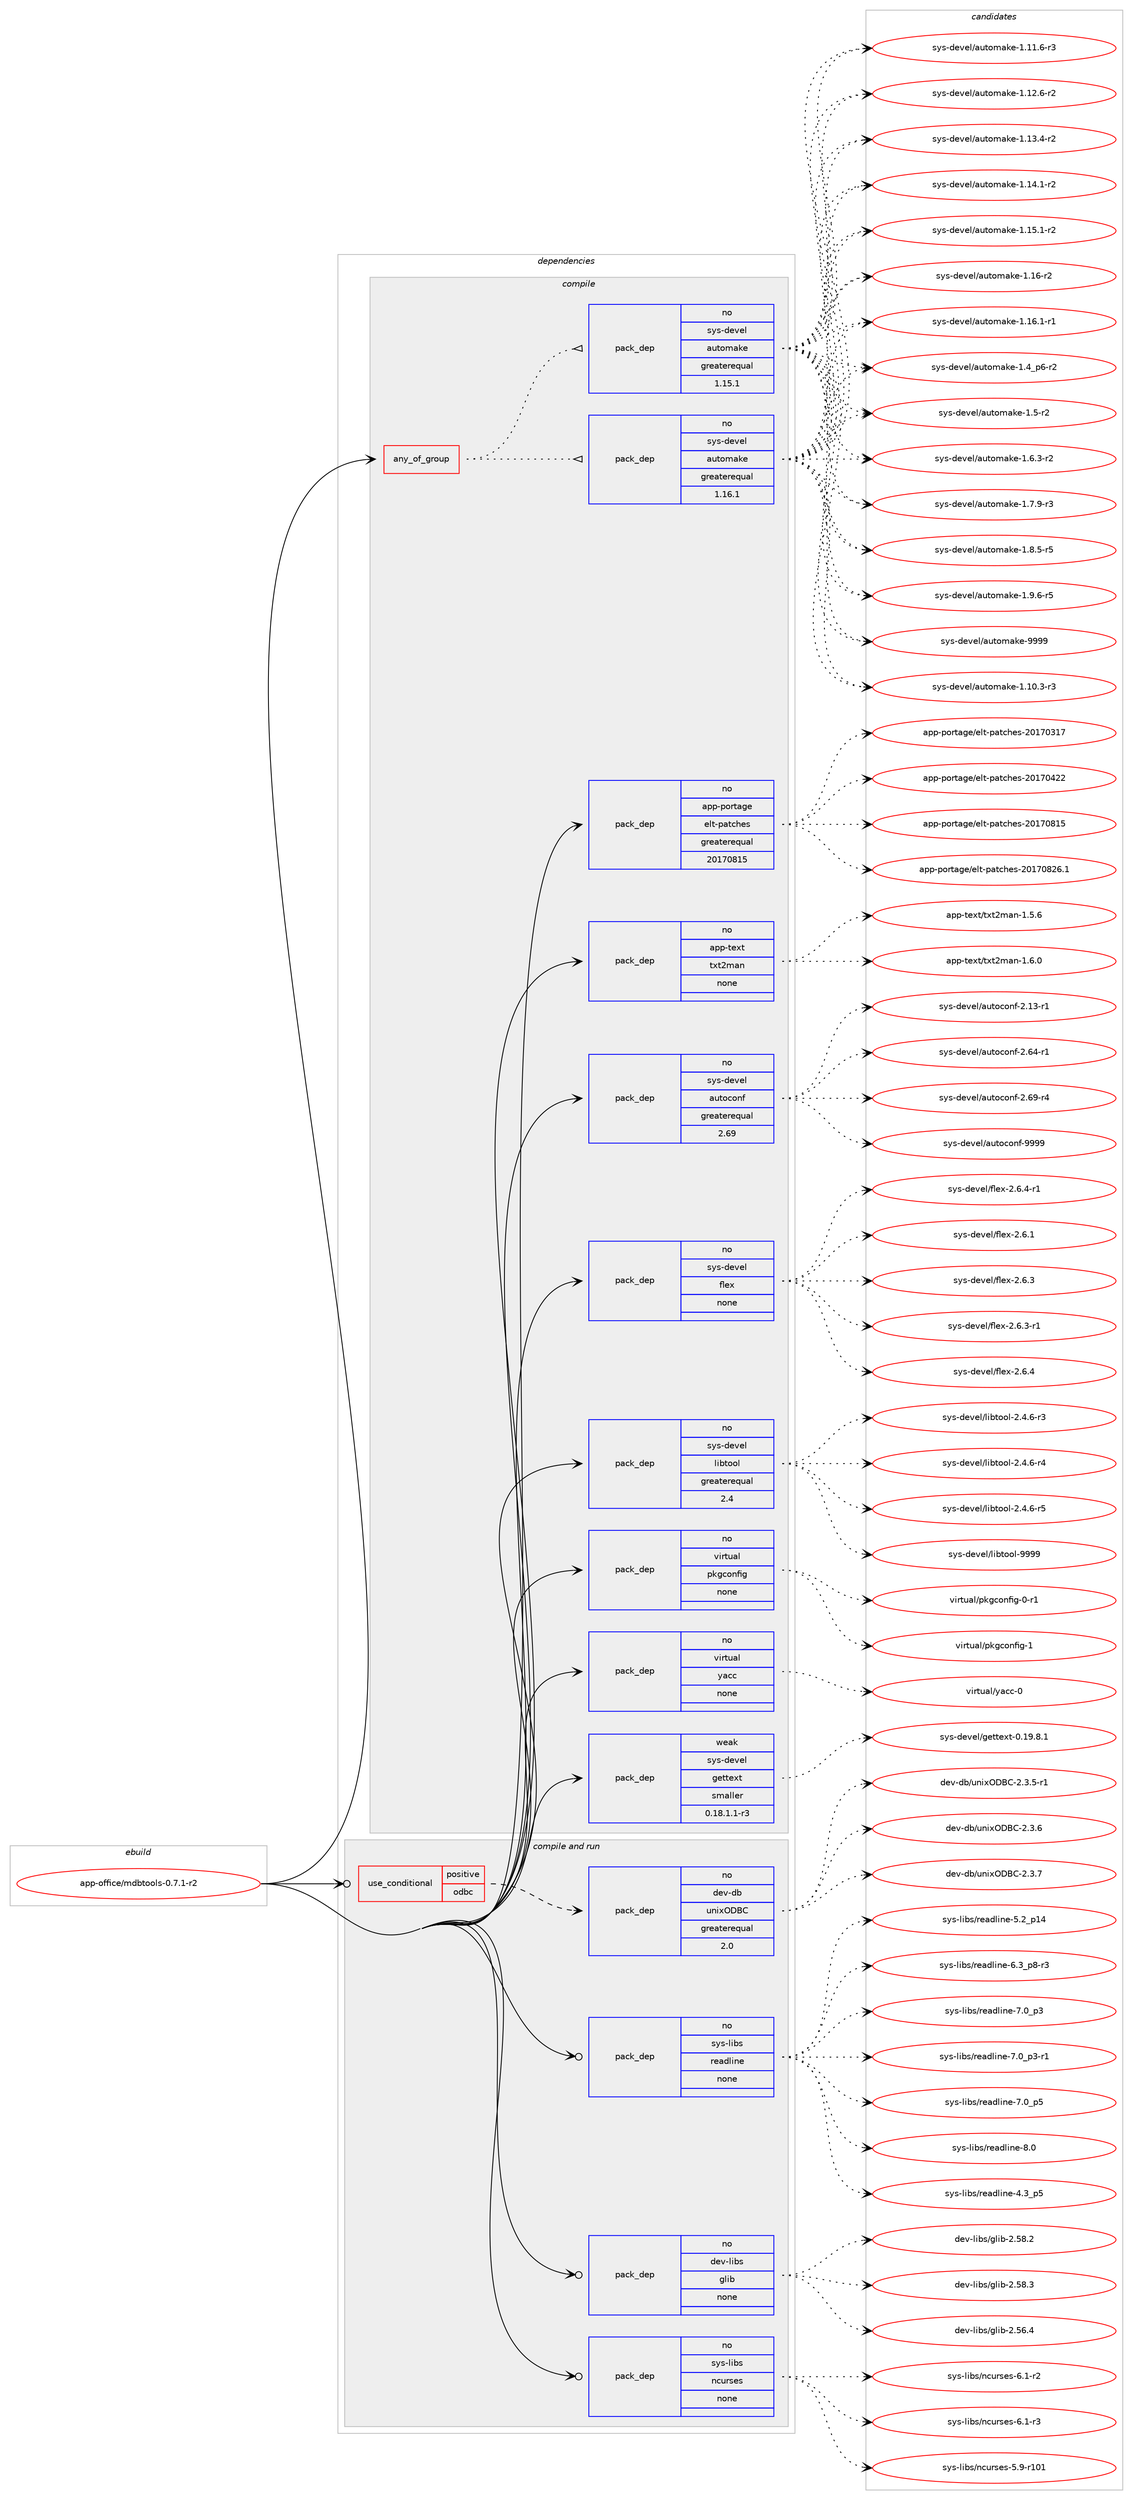 digraph prolog {

# *************
# Graph options
# *************

newrank=true;
concentrate=true;
compound=true;
graph [rankdir=LR,fontname=Helvetica,fontsize=10,ranksep=1.5];#, ranksep=2.5, nodesep=0.2];
edge  [arrowhead=vee];
node  [fontname=Helvetica,fontsize=10];

# **********
# The ebuild
# **********

subgraph cluster_leftcol {
color=gray;
rank=same;
label=<<i>ebuild</i>>;
id [label="app-office/mdbtools-0.7.1-r2", color=red, width=4, href="../app-office/mdbtools-0.7.1-r2.svg"];
}

# ****************
# The dependencies
# ****************

subgraph cluster_midcol {
color=gray;
label=<<i>dependencies</i>>;
subgraph cluster_compile {
fillcolor="#eeeeee";
style=filled;
label=<<i>compile</i>>;
subgraph any19788 {
dependency1304173 [label=<<TABLE BORDER="0" CELLBORDER="1" CELLSPACING="0" CELLPADDING="4"><TR><TD CELLPADDING="10">any_of_group</TD></TR></TABLE>>, shape=none, color=red];subgraph pack929375 {
dependency1304174 [label=<<TABLE BORDER="0" CELLBORDER="1" CELLSPACING="0" CELLPADDING="4" WIDTH="220"><TR><TD ROWSPAN="6" CELLPADDING="30">pack_dep</TD></TR><TR><TD WIDTH="110">no</TD></TR><TR><TD>sys-devel</TD></TR><TR><TD>automake</TD></TR><TR><TD>greaterequal</TD></TR><TR><TD>1.16.1</TD></TR></TABLE>>, shape=none, color=blue];
}
dependency1304173:e -> dependency1304174:w [weight=20,style="dotted",arrowhead="oinv"];
subgraph pack929376 {
dependency1304175 [label=<<TABLE BORDER="0" CELLBORDER="1" CELLSPACING="0" CELLPADDING="4" WIDTH="220"><TR><TD ROWSPAN="6" CELLPADDING="30">pack_dep</TD></TR><TR><TD WIDTH="110">no</TD></TR><TR><TD>sys-devel</TD></TR><TR><TD>automake</TD></TR><TR><TD>greaterequal</TD></TR><TR><TD>1.15.1</TD></TR></TABLE>>, shape=none, color=blue];
}
dependency1304173:e -> dependency1304175:w [weight=20,style="dotted",arrowhead="oinv"];
}
id:e -> dependency1304173:w [weight=20,style="solid",arrowhead="vee"];
subgraph pack929377 {
dependency1304176 [label=<<TABLE BORDER="0" CELLBORDER="1" CELLSPACING="0" CELLPADDING="4" WIDTH="220"><TR><TD ROWSPAN="6" CELLPADDING="30">pack_dep</TD></TR><TR><TD WIDTH="110">no</TD></TR><TR><TD>app-portage</TD></TR><TR><TD>elt-patches</TD></TR><TR><TD>greaterequal</TD></TR><TR><TD>20170815</TD></TR></TABLE>>, shape=none, color=blue];
}
id:e -> dependency1304176:w [weight=20,style="solid",arrowhead="vee"];
subgraph pack929378 {
dependency1304177 [label=<<TABLE BORDER="0" CELLBORDER="1" CELLSPACING="0" CELLPADDING="4" WIDTH="220"><TR><TD ROWSPAN="6" CELLPADDING="30">pack_dep</TD></TR><TR><TD WIDTH="110">no</TD></TR><TR><TD>app-text</TD></TR><TR><TD>txt2man</TD></TR><TR><TD>none</TD></TR><TR><TD></TD></TR></TABLE>>, shape=none, color=blue];
}
id:e -> dependency1304177:w [weight=20,style="solid",arrowhead="vee"];
subgraph pack929379 {
dependency1304178 [label=<<TABLE BORDER="0" CELLBORDER="1" CELLSPACING="0" CELLPADDING="4" WIDTH="220"><TR><TD ROWSPAN="6" CELLPADDING="30">pack_dep</TD></TR><TR><TD WIDTH="110">no</TD></TR><TR><TD>sys-devel</TD></TR><TR><TD>autoconf</TD></TR><TR><TD>greaterequal</TD></TR><TR><TD>2.69</TD></TR></TABLE>>, shape=none, color=blue];
}
id:e -> dependency1304178:w [weight=20,style="solid",arrowhead="vee"];
subgraph pack929380 {
dependency1304179 [label=<<TABLE BORDER="0" CELLBORDER="1" CELLSPACING="0" CELLPADDING="4" WIDTH="220"><TR><TD ROWSPAN="6" CELLPADDING="30">pack_dep</TD></TR><TR><TD WIDTH="110">no</TD></TR><TR><TD>sys-devel</TD></TR><TR><TD>flex</TD></TR><TR><TD>none</TD></TR><TR><TD></TD></TR></TABLE>>, shape=none, color=blue];
}
id:e -> dependency1304179:w [weight=20,style="solid",arrowhead="vee"];
subgraph pack929381 {
dependency1304180 [label=<<TABLE BORDER="0" CELLBORDER="1" CELLSPACING="0" CELLPADDING="4" WIDTH="220"><TR><TD ROWSPAN="6" CELLPADDING="30">pack_dep</TD></TR><TR><TD WIDTH="110">no</TD></TR><TR><TD>sys-devel</TD></TR><TR><TD>libtool</TD></TR><TR><TD>greaterequal</TD></TR><TR><TD>2.4</TD></TR></TABLE>>, shape=none, color=blue];
}
id:e -> dependency1304180:w [weight=20,style="solid",arrowhead="vee"];
subgraph pack929382 {
dependency1304181 [label=<<TABLE BORDER="0" CELLBORDER="1" CELLSPACING="0" CELLPADDING="4" WIDTH="220"><TR><TD ROWSPAN="6" CELLPADDING="30">pack_dep</TD></TR><TR><TD WIDTH="110">no</TD></TR><TR><TD>virtual</TD></TR><TR><TD>pkgconfig</TD></TR><TR><TD>none</TD></TR><TR><TD></TD></TR></TABLE>>, shape=none, color=blue];
}
id:e -> dependency1304181:w [weight=20,style="solid",arrowhead="vee"];
subgraph pack929383 {
dependency1304182 [label=<<TABLE BORDER="0" CELLBORDER="1" CELLSPACING="0" CELLPADDING="4" WIDTH="220"><TR><TD ROWSPAN="6" CELLPADDING="30">pack_dep</TD></TR><TR><TD WIDTH="110">no</TD></TR><TR><TD>virtual</TD></TR><TR><TD>yacc</TD></TR><TR><TD>none</TD></TR><TR><TD></TD></TR></TABLE>>, shape=none, color=blue];
}
id:e -> dependency1304182:w [weight=20,style="solid",arrowhead="vee"];
subgraph pack929384 {
dependency1304183 [label=<<TABLE BORDER="0" CELLBORDER="1" CELLSPACING="0" CELLPADDING="4" WIDTH="220"><TR><TD ROWSPAN="6" CELLPADDING="30">pack_dep</TD></TR><TR><TD WIDTH="110">weak</TD></TR><TR><TD>sys-devel</TD></TR><TR><TD>gettext</TD></TR><TR><TD>smaller</TD></TR><TR><TD>0.18.1.1-r3</TD></TR></TABLE>>, shape=none, color=blue];
}
id:e -> dependency1304183:w [weight=20,style="solid",arrowhead="vee"];
}
subgraph cluster_compileandrun {
fillcolor="#eeeeee";
style=filled;
label=<<i>compile and run</i>>;
subgraph cond354468 {
dependency1304184 [label=<<TABLE BORDER="0" CELLBORDER="1" CELLSPACING="0" CELLPADDING="4"><TR><TD ROWSPAN="3" CELLPADDING="10">use_conditional</TD></TR><TR><TD>positive</TD></TR><TR><TD>odbc</TD></TR></TABLE>>, shape=none, color=red];
subgraph pack929385 {
dependency1304185 [label=<<TABLE BORDER="0" CELLBORDER="1" CELLSPACING="0" CELLPADDING="4" WIDTH="220"><TR><TD ROWSPAN="6" CELLPADDING="30">pack_dep</TD></TR><TR><TD WIDTH="110">no</TD></TR><TR><TD>dev-db</TD></TR><TR><TD>unixODBC</TD></TR><TR><TD>greaterequal</TD></TR><TR><TD>2.0</TD></TR></TABLE>>, shape=none, color=blue];
}
dependency1304184:e -> dependency1304185:w [weight=20,style="dashed",arrowhead="vee"];
}
id:e -> dependency1304184:w [weight=20,style="solid",arrowhead="odotvee"];
subgraph pack929386 {
dependency1304186 [label=<<TABLE BORDER="0" CELLBORDER="1" CELLSPACING="0" CELLPADDING="4" WIDTH="220"><TR><TD ROWSPAN="6" CELLPADDING="30">pack_dep</TD></TR><TR><TD WIDTH="110">no</TD></TR><TR><TD>dev-libs</TD></TR><TR><TD>glib</TD></TR><TR><TD>none</TD></TR><TR><TD></TD></TR></TABLE>>, shape=none, color=blue];
}
id:e -> dependency1304186:w [weight=20,style="solid",arrowhead="odotvee"];
subgraph pack929387 {
dependency1304187 [label=<<TABLE BORDER="0" CELLBORDER="1" CELLSPACING="0" CELLPADDING="4" WIDTH="220"><TR><TD ROWSPAN="6" CELLPADDING="30">pack_dep</TD></TR><TR><TD WIDTH="110">no</TD></TR><TR><TD>sys-libs</TD></TR><TR><TD>ncurses</TD></TR><TR><TD>none</TD></TR><TR><TD></TD></TR></TABLE>>, shape=none, color=blue];
}
id:e -> dependency1304187:w [weight=20,style="solid",arrowhead="odotvee"];
subgraph pack929388 {
dependency1304188 [label=<<TABLE BORDER="0" CELLBORDER="1" CELLSPACING="0" CELLPADDING="4" WIDTH="220"><TR><TD ROWSPAN="6" CELLPADDING="30">pack_dep</TD></TR><TR><TD WIDTH="110">no</TD></TR><TR><TD>sys-libs</TD></TR><TR><TD>readline</TD></TR><TR><TD>none</TD></TR><TR><TD></TD></TR></TABLE>>, shape=none, color=blue];
}
id:e -> dependency1304188:w [weight=20,style="solid",arrowhead="odotvee"];
}
subgraph cluster_run {
fillcolor="#eeeeee";
style=filled;
label=<<i>run</i>>;
}
}

# **************
# The candidates
# **************

subgraph cluster_choices {
rank=same;
color=gray;
label=<<i>candidates</i>>;

subgraph choice929375 {
color=black;
nodesep=1;
choice11512111545100101118101108479711711611110997107101454946494846514511451 [label="sys-devel/automake-1.10.3-r3", color=red, width=4,href="../sys-devel/automake-1.10.3-r3.svg"];
choice11512111545100101118101108479711711611110997107101454946494946544511451 [label="sys-devel/automake-1.11.6-r3", color=red, width=4,href="../sys-devel/automake-1.11.6-r3.svg"];
choice11512111545100101118101108479711711611110997107101454946495046544511450 [label="sys-devel/automake-1.12.6-r2", color=red, width=4,href="../sys-devel/automake-1.12.6-r2.svg"];
choice11512111545100101118101108479711711611110997107101454946495146524511450 [label="sys-devel/automake-1.13.4-r2", color=red, width=4,href="../sys-devel/automake-1.13.4-r2.svg"];
choice11512111545100101118101108479711711611110997107101454946495246494511450 [label="sys-devel/automake-1.14.1-r2", color=red, width=4,href="../sys-devel/automake-1.14.1-r2.svg"];
choice11512111545100101118101108479711711611110997107101454946495346494511450 [label="sys-devel/automake-1.15.1-r2", color=red, width=4,href="../sys-devel/automake-1.15.1-r2.svg"];
choice1151211154510010111810110847971171161111099710710145494649544511450 [label="sys-devel/automake-1.16-r2", color=red, width=4,href="../sys-devel/automake-1.16-r2.svg"];
choice11512111545100101118101108479711711611110997107101454946495446494511449 [label="sys-devel/automake-1.16.1-r1", color=red, width=4,href="../sys-devel/automake-1.16.1-r1.svg"];
choice115121115451001011181011084797117116111109971071014549465295112544511450 [label="sys-devel/automake-1.4_p6-r2", color=red, width=4,href="../sys-devel/automake-1.4_p6-r2.svg"];
choice11512111545100101118101108479711711611110997107101454946534511450 [label="sys-devel/automake-1.5-r2", color=red, width=4,href="../sys-devel/automake-1.5-r2.svg"];
choice115121115451001011181011084797117116111109971071014549465446514511450 [label="sys-devel/automake-1.6.3-r2", color=red, width=4,href="../sys-devel/automake-1.6.3-r2.svg"];
choice115121115451001011181011084797117116111109971071014549465546574511451 [label="sys-devel/automake-1.7.9-r3", color=red, width=4,href="../sys-devel/automake-1.7.9-r3.svg"];
choice115121115451001011181011084797117116111109971071014549465646534511453 [label="sys-devel/automake-1.8.5-r5", color=red, width=4,href="../sys-devel/automake-1.8.5-r5.svg"];
choice115121115451001011181011084797117116111109971071014549465746544511453 [label="sys-devel/automake-1.9.6-r5", color=red, width=4,href="../sys-devel/automake-1.9.6-r5.svg"];
choice115121115451001011181011084797117116111109971071014557575757 [label="sys-devel/automake-9999", color=red, width=4,href="../sys-devel/automake-9999.svg"];
dependency1304174:e -> choice11512111545100101118101108479711711611110997107101454946494846514511451:w [style=dotted,weight="100"];
dependency1304174:e -> choice11512111545100101118101108479711711611110997107101454946494946544511451:w [style=dotted,weight="100"];
dependency1304174:e -> choice11512111545100101118101108479711711611110997107101454946495046544511450:w [style=dotted,weight="100"];
dependency1304174:e -> choice11512111545100101118101108479711711611110997107101454946495146524511450:w [style=dotted,weight="100"];
dependency1304174:e -> choice11512111545100101118101108479711711611110997107101454946495246494511450:w [style=dotted,weight="100"];
dependency1304174:e -> choice11512111545100101118101108479711711611110997107101454946495346494511450:w [style=dotted,weight="100"];
dependency1304174:e -> choice1151211154510010111810110847971171161111099710710145494649544511450:w [style=dotted,weight="100"];
dependency1304174:e -> choice11512111545100101118101108479711711611110997107101454946495446494511449:w [style=dotted,weight="100"];
dependency1304174:e -> choice115121115451001011181011084797117116111109971071014549465295112544511450:w [style=dotted,weight="100"];
dependency1304174:e -> choice11512111545100101118101108479711711611110997107101454946534511450:w [style=dotted,weight="100"];
dependency1304174:e -> choice115121115451001011181011084797117116111109971071014549465446514511450:w [style=dotted,weight="100"];
dependency1304174:e -> choice115121115451001011181011084797117116111109971071014549465546574511451:w [style=dotted,weight="100"];
dependency1304174:e -> choice115121115451001011181011084797117116111109971071014549465646534511453:w [style=dotted,weight="100"];
dependency1304174:e -> choice115121115451001011181011084797117116111109971071014549465746544511453:w [style=dotted,weight="100"];
dependency1304174:e -> choice115121115451001011181011084797117116111109971071014557575757:w [style=dotted,weight="100"];
}
subgraph choice929376 {
color=black;
nodesep=1;
choice11512111545100101118101108479711711611110997107101454946494846514511451 [label="sys-devel/automake-1.10.3-r3", color=red, width=4,href="../sys-devel/automake-1.10.3-r3.svg"];
choice11512111545100101118101108479711711611110997107101454946494946544511451 [label="sys-devel/automake-1.11.6-r3", color=red, width=4,href="../sys-devel/automake-1.11.6-r3.svg"];
choice11512111545100101118101108479711711611110997107101454946495046544511450 [label="sys-devel/automake-1.12.6-r2", color=red, width=4,href="../sys-devel/automake-1.12.6-r2.svg"];
choice11512111545100101118101108479711711611110997107101454946495146524511450 [label="sys-devel/automake-1.13.4-r2", color=red, width=4,href="../sys-devel/automake-1.13.4-r2.svg"];
choice11512111545100101118101108479711711611110997107101454946495246494511450 [label="sys-devel/automake-1.14.1-r2", color=red, width=4,href="../sys-devel/automake-1.14.1-r2.svg"];
choice11512111545100101118101108479711711611110997107101454946495346494511450 [label="sys-devel/automake-1.15.1-r2", color=red, width=4,href="../sys-devel/automake-1.15.1-r2.svg"];
choice1151211154510010111810110847971171161111099710710145494649544511450 [label="sys-devel/automake-1.16-r2", color=red, width=4,href="../sys-devel/automake-1.16-r2.svg"];
choice11512111545100101118101108479711711611110997107101454946495446494511449 [label="sys-devel/automake-1.16.1-r1", color=red, width=4,href="../sys-devel/automake-1.16.1-r1.svg"];
choice115121115451001011181011084797117116111109971071014549465295112544511450 [label="sys-devel/automake-1.4_p6-r2", color=red, width=4,href="../sys-devel/automake-1.4_p6-r2.svg"];
choice11512111545100101118101108479711711611110997107101454946534511450 [label="sys-devel/automake-1.5-r2", color=red, width=4,href="../sys-devel/automake-1.5-r2.svg"];
choice115121115451001011181011084797117116111109971071014549465446514511450 [label="sys-devel/automake-1.6.3-r2", color=red, width=4,href="../sys-devel/automake-1.6.3-r2.svg"];
choice115121115451001011181011084797117116111109971071014549465546574511451 [label="sys-devel/automake-1.7.9-r3", color=red, width=4,href="../sys-devel/automake-1.7.9-r3.svg"];
choice115121115451001011181011084797117116111109971071014549465646534511453 [label="sys-devel/automake-1.8.5-r5", color=red, width=4,href="../sys-devel/automake-1.8.5-r5.svg"];
choice115121115451001011181011084797117116111109971071014549465746544511453 [label="sys-devel/automake-1.9.6-r5", color=red, width=4,href="../sys-devel/automake-1.9.6-r5.svg"];
choice115121115451001011181011084797117116111109971071014557575757 [label="sys-devel/automake-9999", color=red, width=4,href="../sys-devel/automake-9999.svg"];
dependency1304175:e -> choice11512111545100101118101108479711711611110997107101454946494846514511451:w [style=dotted,weight="100"];
dependency1304175:e -> choice11512111545100101118101108479711711611110997107101454946494946544511451:w [style=dotted,weight="100"];
dependency1304175:e -> choice11512111545100101118101108479711711611110997107101454946495046544511450:w [style=dotted,weight="100"];
dependency1304175:e -> choice11512111545100101118101108479711711611110997107101454946495146524511450:w [style=dotted,weight="100"];
dependency1304175:e -> choice11512111545100101118101108479711711611110997107101454946495246494511450:w [style=dotted,weight="100"];
dependency1304175:e -> choice11512111545100101118101108479711711611110997107101454946495346494511450:w [style=dotted,weight="100"];
dependency1304175:e -> choice1151211154510010111810110847971171161111099710710145494649544511450:w [style=dotted,weight="100"];
dependency1304175:e -> choice11512111545100101118101108479711711611110997107101454946495446494511449:w [style=dotted,weight="100"];
dependency1304175:e -> choice115121115451001011181011084797117116111109971071014549465295112544511450:w [style=dotted,weight="100"];
dependency1304175:e -> choice11512111545100101118101108479711711611110997107101454946534511450:w [style=dotted,weight="100"];
dependency1304175:e -> choice115121115451001011181011084797117116111109971071014549465446514511450:w [style=dotted,weight="100"];
dependency1304175:e -> choice115121115451001011181011084797117116111109971071014549465546574511451:w [style=dotted,weight="100"];
dependency1304175:e -> choice115121115451001011181011084797117116111109971071014549465646534511453:w [style=dotted,weight="100"];
dependency1304175:e -> choice115121115451001011181011084797117116111109971071014549465746544511453:w [style=dotted,weight="100"];
dependency1304175:e -> choice115121115451001011181011084797117116111109971071014557575757:w [style=dotted,weight="100"];
}
subgraph choice929377 {
color=black;
nodesep=1;
choice97112112451121111141169710310147101108116451129711699104101115455048495548514955 [label="app-portage/elt-patches-20170317", color=red, width=4,href="../app-portage/elt-patches-20170317.svg"];
choice97112112451121111141169710310147101108116451129711699104101115455048495548525050 [label="app-portage/elt-patches-20170422", color=red, width=4,href="../app-portage/elt-patches-20170422.svg"];
choice97112112451121111141169710310147101108116451129711699104101115455048495548564953 [label="app-portage/elt-patches-20170815", color=red, width=4,href="../app-portage/elt-patches-20170815.svg"];
choice971121124511211111411697103101471011081164511297116991041011154550484955485650544649 [label="app-portage/elt-patches-20170826.1", color=red, width=4,href="../app-portage/elt-patches-20170826.1.svg"];
dependency1304176:e -> choice97112112451121111141169710310147101108116451129711699104101115455048495548514955:w [style=dotted,weight="100"];
dependency1304176:e -> choice97112112451121111141169710310147101108116451129711699104101115455048495548525050:w [style=dotted,weight="100"];
dependency1304176:e -> choice97112112451121111141169710310147101108116451129711699104101115455048495548564953:w [style=dotted,weight="100"];
dependency1304176:e -> choice971121124511211111411697103101471011081164511297116991041011154550484955485650544649:w [style=dotted,weight="100"];
}
subgraph choice929378 {
color=black;
nodesep=1;
choice9711211245116101120116471161201165010997110454946534654 [label="app-text/txt2man-1.5.6", color=red, width=4,href="../app-text/txt2man-1.5.6.svg"];
choice9711211245116101120116471161201165010997110454946544648 [label="app-text/txt2man-1.6.0", color=red, width=4,href="../app-text/txt2man-1.6.0.svg"];
dependency1304177:e -> choice9711211245116101120116471161201165010997110454946534654:w [style=dotted,weight="100"];
dependency1304177:e -> choice9711211245116101120116471161201165010997110454946544648:w [style=dotted,weight="100"];
}
subgraph choice929379 {
color=black;
nodesep=1;
choice1151211154510010111810110847971171161119911111010245504649514511449 [label="sys-devel/autoconf-2.13-r1", color=red, width=4,href="../sys-devel/autoconf-2.13-r1.svg"];
choice1151211154510010111810110847971171161119911111010245504654524511449 [label="sys-devel/autoconf-2.64-r1", color=red, width=4,href="../sys-devel/autoconf-2.64-r1.svg"];
choice1151211154510010111810110847971171161119911111010245504654574511452 [label="sys-devel/autoconf-2.69-r4", color=red, width=4,href="../sys-devel/autoconf-2.69-r4.svg"];
choice115121115451001011181011084797117116111991111101024557575757 [label="sys-devel/autoconf-9999", color=red, width=4,href="../sys-devel/autoconf-9999.svg"];
dependency1304178:e -> choice1151211154510010111810110847971171161119911111010245504649514511449:w [style=dotted,weight="100"];
dependency1304178:e -> choice1151211154510010111810110847971171161119911111010245504654524511449:w [style=dotted,weight="100"];
dependency1304178:e -> choice1151211154510010111810110847971171161119911111010245504654574511452:w [style=dotted,weight="100"];
dependency1304178:e -> choice115121115451001011181011084797117116111991111101024557575757:w [style=dotted,weight="100"];
}
subgraph choice929380 {
color=black;
nodesep=1;
choice1151211154510010111810110847102108101120455046544649 [label="sys-devel/flex-2.6.1", color=red, width=4,href="../sys-devel/flex-2.6.1.svg"];
choice1151211154510010111810110847102108101120455046544651 [label="sys-devel/flex-2.6.3", color=red, width=4,href="../sys-devel/flex-2.6.3.svg"];
choice11512111545100101118101108471021081011204550465446514511449 [label="sys-devel/flex-2.6.3-r1", color=red, width=4,href="../sys-devel/flex-2.6.3-r1.svg"];
choice1151211154510010111810110847102108101120455046544652 [label="sys-devel/flex-2.6.4", color=red, width=4,href="../sys-devel/flex-2.6.4.svg"];
choice11512111545100101118101108471021081011204550465446524511449 [label="sys-devel/flex-2.6.4-r1", color=red, width=4,href="../sys-devel/flex-2.6.4-r1.svg"];
dependency1304179:e -> choice1151211154510010111810110847102108101120455046544649:w [style=dotted,weight="100"];
dependency1304179:e -> choice1151211154510010111810110847102108101120455046544651:w [style=dotted,weight="100"];
dependency1304179:e -> choice11512111545100101118101108471021081011204550465446514511449:w [style=dotted,weight="100"];
dependency1304179:e -> choice1151211154510010111810110847102108101120455046544652:w [style=dotted,weight="100"];
dependency1304179:e -> choice11512111545100101118101108471021081011204550465446524511449:w [style=dotted,weight="100"];
}
subgraph choice929381 {
color=black;
nodesep=1;
choice1151211154510010111810110847108105981161111111084550465246544511451 [label="sys-devel/libtool-2.4.6-r3", color=red, width=4,href="../sys-devel/libtool-2.4.6-r3.svg"];
choice1151211154510010111810110847108105981161111111084550465246544511452 [label="sys-devel/libtool-2.4.6-r4", color=red, width=4,href="../sys-devel/libtool-2.4.6-r4.svg"];
choice1151211154510010111810110847108105981161111111084550465246544511453 [label="sys-devel/libtool-2.4.6-r5", color=red, width=4,href="../sys-devel/libtool-2.4.6-r5.svg"];
choice1151211154510010111810110847108105981161111111084557575757 [label="sys-devel/libtool-9999", color=red, width=4,href="../sys-devel/libtool-9999.svg"];
dependency1304180:e -> choice1151211154510010111810110847108105981161111111084550465246544511451:w [style=dotted,weight="100"];
dependency1304180:e -> choice1151211154510010111810110847108105981161111111084550465246544511452:w [style=dotted,weight="100"];
dependency1304180:e -> choice1151211154510010111810110847108105981161111111084550465246544511453:w [style=dotted,weight="100"];
dependency1304180:e -> choice1151211154510010111810110847108105981161111111084557575757:w [style=dotted,weight="100"];
}
subgraph choice929382 {
color=black;
nodesep=1;
choice11810511411611797108471121071039911111010210510345484511449 [label="virtual/pkgconfig-0-r1", color=red, width=4,href="../virtual/pkgconfig-0-r1.svg"];
choice1181051141161179710847112107103991111101021051034549 [label="virtual/pkgconfig-1", color=red, width=4,href="../virtual/pkgconfig-1.svg"];
dependency1304181:e -> choice11810511411611797108471121071039911111010210510345484511449:w [style=dotted,weight="100"];
dependency1304181:e -> choice1181051141161179710847112107103991111101021051034549:w [style=dotted,weight="100"];
}
subgraph choice929383 {
color=black;
nodesep=1;
choice11810511411611797108471219799994548 [label="virtual/yacc-0", color=red, width=4,href="../virtual/yacc-0.svg"];
dependency1304182:e -> choice11810511411611797108471219799994548:w [style=dotted,weight="100"];
}
subgraph choice929384 {
color=black;
nodesep=1;
choice1151211154510010111810110847103101116116101120116454846495746564649 [label="sys-devel/gettext-0.19.8.1", color=red, width=4,href="../sys-devel/gettext-0.19.8.1.svg"];
dependency1304183:e -> choice1151211154510010111810110847103101116116101120116454846495746564649:w [style=dotted,weight="100"];
}
subgraph choice929385 {
color=black;
nodesep=1;
choice100101118451009847117110105120796866674550465146534511449 [label="dev-db/unixODBC-2.3.5-r1", color=red, width=4,href="../dev-db/unixODBC-2.3.5-r1.svg"];
choice10010111845100984711711010512079686667455046514654 [label="dev-db/unixODBC-2.3.6", color=red, width=4,href="../dev-db/unixODBC-2.3.6.svg"];
choice10010111845100984711711010512079686667455046514655 [label="dev-db/unixODBC-2.3.7", color=red, width=4,href="../dev-db/unixODBC-2.3.7.svg"];
dependency1304185:e -> choice100101118451009847117110105120796866674550465146534511449:w [style=dotted,weight="100"];
dependency1304185:e -> choice10010111845100984711711010512079686667455046514654:w [style=dotted,weight="100"];
dependency1304185:e -> choice10010111845100984711711010512079686667455046514655:w [style=dotted,weight="100"];
}
subgraph choice929386 {
color=black;
nodesep=1;
choice1001011184510810598115471031081059845504653544652 [label="dev-libs/glib-2.56.4", color=red, width=4,href="../dev-libs/glib-2.56.4.svg"];
choice1001011184510810598115471031081059845504653564650 [label="dev-libs/glib-2.58.2", color=red, width=4,href="../dev-libs/glib-2.58.2.svg"];
choice1001011184510810598115471031081059845504653564651 [label="dev-libs/glib-2.58.3", color=red, width=4,href="../dev-libs/glib-2.58.3.svg"];
dependency1304186:e -> choice1001011184510810598115471031081059845504653544652:w [style=dotted,weight="100"];
dependency1304186:e -> choice1001011184510810598115471031081059845504653564650:w [style=dotted,weight="100"];
dependency1304186:e -> choice1001011184510810598115471031081059845504653564651:w [style=dotted,weight="100"];
}
subgraph choice929387 {
color=black;
nodesep=1;
choice115121115451081059811547110991171141151011154553465745114494849 [label="sys-libs/ncurses-5.9-r101", color=red, width=4,href="../sys-libs/ncurses-5.9-r101.svg"];
choice11512111545108105981154711099117114115101115455446494511450 [label="sys-libs/ncurses-6.1-r2", color=red, width=4,href="../sys-libs/ncurses-6.1-r2.svg"];
choice11512111545108105981154711099117114115101115455446494511451 [label="sys-libs/ncurses-6.1-r3", color=red, width=4,href="../sys-libs/ncurses-6.1-r3.svg"];
dependency1304187:e -> choice115121115451081059811547110991171141151011154553465745114494849:w [style=dotted,weight="100"];
dependency1304187:e -> choice11512111545108105981154711099117114115101115455446494511450:w [style=dotted,weight="100"];
dependency1304187:e -> choice11512111545108105981154711099117114115101115455446494511451:w [style=dotted,weight="100"];
}
subgraph choice929388 {
color=black;
nodesep=1;
choice11512111545108105981154711410197100108105110101455246519511253 [label="sys-libs/readline-4.3_p5", color=red, width=4,href="../sys-libs/readline-4.3_p5.svg"];
choice1151211154510810598115471141019710010810511010145534650951124952 [label="sys-libs/readline-5.2_p14", color=red, width=4,href="../sys-libs/readline-5.2_p14.svg"];
choice115121115451081059811547114101971001081051101014554465195112564511451 [label="sys-libs/readline-6.3_p8-r3", color=red, width=4,href="../sys-libs/readline-6.3_p8-r3.svg"];
choice11512111545108105981154711410197100108105110101455546489511251 [label="sys-libs/readline-7.0_p3", color=red, width=4,href="../sys-libs/readline-7.0_p3.svg"];
choice115121115451081059811547114101971001081051101014555464895112514511449 [label="sys-libs/readline-7.0_p3-r1", color=red, width=4,href="../sys-libs/readline-7.0_p3-r1.svg"];
choice11512111545108105981154711410197100108105110101455546489511253 [label="sys-libs/readline-7.0_p5", color=red, width=4,href="../sys-libs/readline-7.0_p5.svg"];
choice1151211154510810598115471141019710010810511010145564648 [label="sys-libs/readline-8.0", color=red, width=4,href="../sys-libs/readline-8.0.svg"];
dependency1304188:e -> choice11512111545108105981154711410197100108105110101455246519511253:w [style=dotted,weight="100"];
dependency1304188:e -> choice1151211154510810598115471141019710010810511010145534650951124952:w [style=dotted,weight="100"];
dependency1304188:e -> choice115121115451081059811547114101971001081051101014554465195112564511451:w [style=dotted,weight="100"];
dependency1304188:e -> choice11512111545108105981154711410197100108105110101455546489511251:w [style=dotted,weight="100"];
dependency1304188:e -> choice115121115451081059811547114101971001081051101014555464895112514511449:w [style=dotted,weight="100"];
dependency1304188:e -> choice11512111545108105981154711410197100108105110101455546489511253:w [style=dotted,weight="100"];
dependency1304188:e -> choice1151211154510810598115471141019710010810511010145564648:w [style=dotted,weight="100"];
}
}

}
